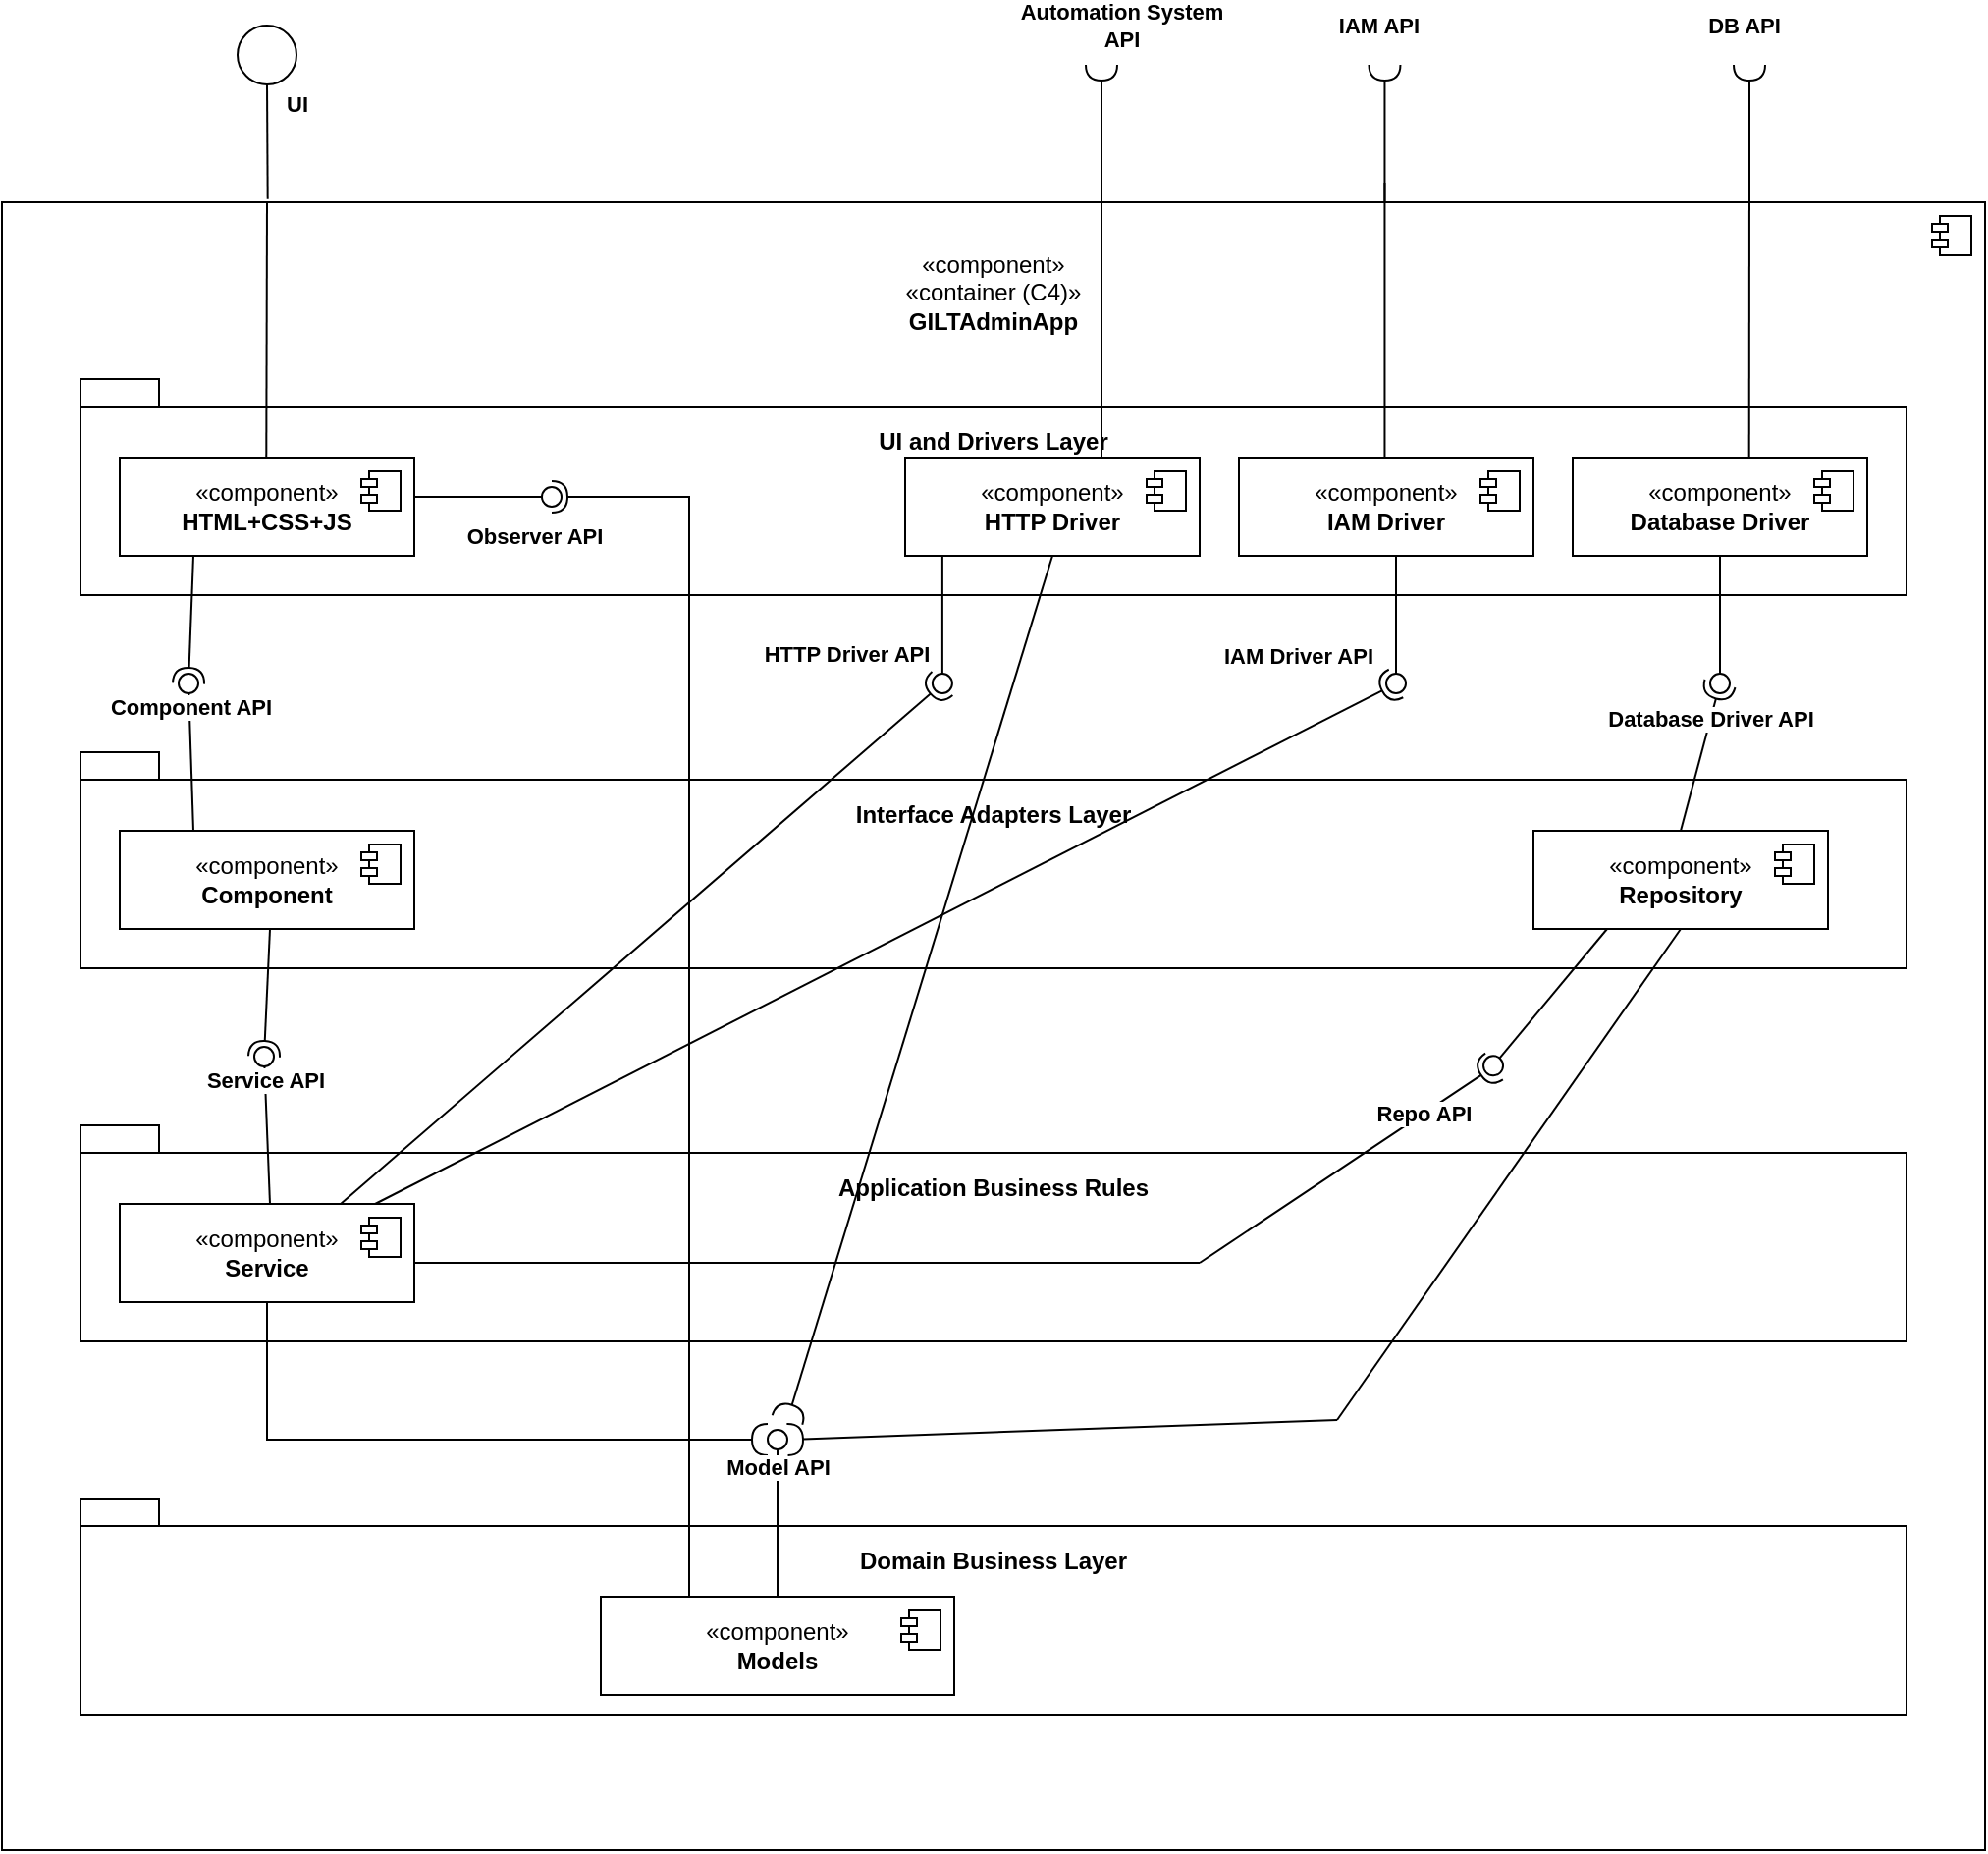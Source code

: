 <mxfile version="24.1.0" type="device">
  <diagram name="Página-1" id="HnM5bIwWVijFqjH4xQIT">
    <mxGraphModel dx="526" dy="614" grid="1" gridSize="10" guides="1" tooltips="1" connect="1" arrows="1" fold="1" page="1" pageScale="1" pageWidth="827" pageHeight="1169" math="0" shadow="0">
      <root>
        <mxCell id="0" />
        <mxCell id="1" parent="0" />
        <mxCell id="9hvnd5XY3FECfgj-unJh-1" value="«component»&lt;div&gt;&lt;div&gt;«container (C4)»&lt;/div&gt;&lt;div&gt;&lt;b&gt;GILTAdminApp&lt;/b&gt;&lt;/div&gt;&lt;/div&gt;&lt;div&gt;&lt;b&gt;&lt;br&gt;&lt;/b&gt;&lt;/div&gt;&lt;div&gt;&lt;b&gt;&lt;br&gt;&lt;/b&gt;&lt;/div&gt;&lt;div&gt;&lt;b&gt;&lt;br&gt;&lt;/b&gt;&lt;/div&gt;&lt;div&gt;&lt;b&gt;&lt;br&gt;&lt;/b&gt;&lt;/div&gt;&lt;div&gt;&lt;b&gt;&lt;br&gt;&lt;/b&gt;&lt;/div&gt;&lt;div&gt;&lt;b&gt;&lt;br&gt;&lt;/b&gt;&lt;/div&gt;&lt;div&gt;&lt;b&gt;&lt;br&gt;&lt;/b&gt;&lt;/div&gt;&lt;div&gt;&lt;b&gt;&lt;br&gt;&lt;/b&gt;&lt;/div&gt;&lt;div&gt;&lt;b&gt;&lt;br&gt;&lt;/b&gt;&lt;/div&gt;&lt;div&gt;&lt;b&gt;&lt;br&gt;&lt;/b&gt;&lt;/div&gt;&lt;div&gt;&lt;b&gt;&lt;br&gt;&lt;/b&gt;&lt;/div&gt;&lt;div&gt;&lt;b&gt;&lt;br&gt;&lt;/b&gt;&lt;/div&gt;&lt;div&gt;&lt;b&gt;&lt;br&gt;&lt;/b&gt;&lt;/div&gt;&lt;div&gt;&lt;b&gt;&lt;br&gt;&lt;/b&gt;&lt;/div&gt;&lt;div&gt;&lt;b&gt;&lt;br&gt;&lt;/b&gt;&lt;/div&gt;&lt;div&gt;&lt;b&gt;&lt;br&gt;&lt;/b&gt;&lt;/div&gt;&lt;div&gt;&lt;b&gt;&lt;br&gt;&lt;/b&gt;&lt;/div&gt;&lt;div&gt;&lt;b&gt;&lt;br&gt;&lt;/b&gt;&lt;/div&gt;&lt;div&gt;&lt;b&gt;&lt;br&gt;&lt;/b&gt;&lt;/div&gt;&lt;div&gt;&lt;b&gt;&lt;br&gt;&lt;/b&gt;&lt;/div&gt;&lt;div&gt;&lt;b&gt;&lt;br&gt;&lt;/b&gt;&lt;/div&gt;&lt;div&gt;&lt;b&gt;&lt;br&gt;&lt;/b&gt;&lt;/div&gt;&lt;div&gt;&lt;b&gt;&lt;br&gt;&lt;/b&gt;&lt;/div&gt;&lt;div&gt;&lt;b&gt;&lt;br&gt;&lt;/b&gt;&lt;/div&gt;&lt;div&gt;&lt;b&gt;&lt;br&gt;&lt;/b&gt;&lt;/div&gt;&lt;div&gt;&lt;b&gt;&lt;br&gt;&lt;/b&gt;&lt;/div&gt;&lt;div&gt;&lt;b&gt;&lt;br&gt;&lt;/b&gt;&lt;/div&gt;&lt;div&gt;&lt;b&gt;&lt;br&gt;&lt;/b&gt;&lt;/div&gt;&lt;div&gt;&lt;b&gt;&lt;br&gt;&lt;/b&gt;&lt;/div&gt;&lt;div&gt;&lt;b&gt;&lt;br&gt;&lt;/b&gt;&lt;/div&gt;&lt;div&gt;&lt;b&gt;&lt;br&gt;&lt;/b&gt;&lt;/div&gt;&lt;div&gt;&lt;b&gt;&lt;br&gt;&lt;/b&gt;&lt;/div&gt;&lt;div&gt;&lt;b&gt;&lt;br&gt;&lt;/b&gt;&lt;/div&gt;&lt;div&gt;&lt;b&gt;&lt;br&gt;&lt;/b&gt;&lt;/div&gt;&lt;div&gt;&lt;b&gt;&lt;br&gt;&lt;/b&gt;&lt;/div&gt;&lt;div&gt;&lt;b&gt;&lt;br&gt;&lt;/b&gt;&lt;/div&gt;&lt;div&gt;&lt;b&gt;&lt;br&gt;&lt;/b&gt;&lt;/div&gt;&lt;div&gt;&lt;b&gt;&lt;br&gt;&lt;/b&gt;&lt;/div&gt;&lt;div&gt;&lt;b&gt;&lt;br&gt;&lt;/b&gt;&lt;/div&gt;&lt;div&gt;&lt;b&gt;&lt;br&gt;&lt;/b&gt;&lt;/div&gt;&lt;div&gt;&lt;b&gt;&lt;br&gt;&lt;/b&gt;&lt;/div&gt;&lt;div&gt;&lt;b&gt;&lt;br&gt;&lt;/b&gt;&lt;/div&gt;&lt;div&gt;&lt;b&gt;&lt;br&gt;&lt;/b&gt;&lt;/div&gt;&lt;div&gt;&lt;b&gt;&lt;br&gt;&lt;/b&gt;&lt;/div&gt;&lt;div&gt;&lt;b&gt;&lt;br&gt;&lt;/b&gt;&lt;/div&gt;&lt;div&gt;&lt;b&gt;&lt;br&gt;&lt;/b&gt;&lt;/div&gt;&lt;div&gt;&lt;b&gt;&lt;br&gt;&lt;/b&gt;&lt;/div&gt;&lt;div&gt;&lt;b&gt;&lt;br&gt;&lt;/b&gt;&lt;/div&gt;&lt;div&gt;&lt;b&gt;&lt;br&gt;&lt;/b&gt;&lt;/div&gt;&lt;div&gt;&lt;b&gt;&lt;br&gt;&lt;/b&gt;&lt;/div&gt;&lt;div&gt;&lt;b&gt;&lt;br&gt;&lt;/b&gt;&lt;/div&gt;&lt;div&gt;&lt;b&gt;&lt;br&gt;&lt;/b&gt;&lt;/div&gt;" style="html=1;dropTarget=0;whiteSpace=wrap;" parent="1" vertex="1">
          <mxGeometry x="230" y="280" width="1010" height="839" as="geometry" />
        </mxCell>
        <mxCell id="9hvnd5XY3FECfgj-unJh-2" value="" style="shape=module;jettyWidth=8;jettyHeight=4;" parent="9hvnd5XY3FECfgj-unJh-1" vertex="1">
          <mxGeometry x="1" width="20" height="20" relative="1" as="geometry">
            <mxPoint x="-27" y="7" as="offset" />
          </mxGeometry>
        </mxCell>
        <mxCell id="FrU_MKhS-f08o_FxN1Jl-1" value="UI and Drivers Layer&lt;div&gt;&lt;br&gt;&lt;/div&gt;&lt;div&gt;&lt;br&gt;&lt;/div&gt;&lt;div&gt;&lt;br&gt;&lt;/div&gt;&lt;div&gt;&lt;br&gt;&lt;/div&gt;" style="shape=folder;fontStyle=1;spacingTop=10;tabWidth=40;tabHeight=14;tabPosition=left;html=1;whiteSpace=wrap;" parent="1" vertex="1">
          <mxGeometry x="270" y="370" width="930" height="110" as="geometry" />
        </mxCell>
        <mxCell id="FrU_MKhS-f08o_FxN1Jl-2" value="Interface Adapters Layer&lt;div&gt;&lt;br&gt;&lt;/div&gt;&lt;div&gt;&lt;br&gt;&lt;/div&gt;&lt;div&gt;&lt;br&gt;&lt;/div&gt;&lt;div&gt;&lt;br&gt;&lt;/div&gt;" style="shape=folder;fontStyle=1;spacingTop=10;tabWidth=40;tabHeight=14;tabPosition=left;html=1;whiteSpace=wrap;" parent="1" vertex="1">
          <mxGeometry x="270" y="560" width="930" height="110" as="geometry" />
        </mxCell>
        <mxCell id="FrU_MKhS-f08o_FxN1Jl-3" value="Application Business Rules&lt;div&gt;&lt;br&gt;&lt;/div&gt;&lt;div&gt;&lt;br&gt;&lt;/div&gt;&lt;div&gt;&lt;br&gt;&lt;/div&gt;&lt;div&gt;&lt;br&gt;&lt;/div&gt;" style="shape=folder;fontStyle=1;spacingTop=10;tabWidth=40;tabHeight=14;tabPosition=left;html=1;whiteSpace=wrap;" parent="1" vertex="1">
          <mxGeometry x="270" y="750" width="930" height="110" as="geometry" />
        </mxCell>
        <mxCell id="FrU_MKhS-f08o_FxN1Jl-4" value="Domain Business Layer&lt;div&gt;&lt;br&gt;&lt;/div&gt;&lt;div&gt;&lt;br&gt;&lt;/div&gt;&lt;div&gt;&lt;br&gt;&lt;/div&gt;&lt;div&gt;&lt;br&gt;&lt;/div&gt;" style="shape=folder;fontStyle=1;spacingTop=10;tabWidth=40;tabHeight=14;tabPosition=left;html=1;whiteSpace=wrap;" parent="1" vertex="1">
          <mxGeometry x="270" y="940" width="930" height="110" as="geometry" />
        </mxCell>
        <mxCell id="FrU_MKhS-f08o_FxN1Jl-9" value="«component»&lt;br&gt;&lt;b&gt;Database Driver&lt;/b&gt;" style="html=1;dropTarget=0;whiteSpace=wrap;" parent="1" vertex="1">
          <mxGeometry x="1030" y="410" width="150" height="50" as="geometry" />
        </mxCell>
        <mxCell id="FrU_MKhS-f08o_FxN1Jl-10" value="" style="shape=module;jettyWidth=8;jettyHeight=4;" parent="FrU_MKhS-f08o_FxN1Jl-9" vertex="1">
          <mxGeometry x="1" width="20" height="20" relative="1" as="geometry">
            <mxPoint x="-27" y="7" as="offset" />
          </mxGeometry>
        </mxCell>
        <mxCell id="FrU_MKhS-f08o_FxN1Jl-15" value="«component»&lt;br&gt;&lt;div style=&quot;text-align: center;&quot;&gt;&lt;span style=&quot;background-color: initial; text-align: start;&quot;&gt;&lt;b&gt;Repository&lt;/b&gt;&lt;/span&gt;&lt;span style=&quot;background-color: initial; text-wrap: nowrap; color: rgba(0, 0, 0, 0); font-family: monospace; font-size: 0px; text-align: start;&quot;&gt;%3CmxGraphModel%3E%3Croot%3E%3CmxCell%20id%3D%220%22%2F%3E%3CmxCell%20id%3D%221%22%20parent%3D%220%22%2F%3E%3CmxCell%20id%3D%222%22%20value%3D%22%C2%ABcomponent%C2%BB%26lt%3Bbr%26gt%3B%26lt%3Bb%26gt%3BRouting%26lt%3B%2Fb%26gt%3B%22%20style%3D%22html%3D1%3BdropTarget%3D0%3BwhiteSpace%3Dwrap%3B%22%20vertex%3D%221%22%20parent%3D%221%22%3E%3CmxGeometry%20x%3D%22290%22%20y%3D%22410%22%20width%3D%22150%22%20height%3D%2250%22%20as%3D%22geometry%22%2F%3E%3C%2FmxCell%3E%3CmxCell%20id%3D%223%22%20value%3D%22%22%20style%3D%22shape%3Dmodule%3BjettyWidth%3D8%3BjettyHeight%3D4%3B%22%20vertex%3D%221%22%20parent%3D%222%22%3E%3CmxGeometry%20x%3D%221%22%20width%3D%2220%22%20height%3D%2220%22%20relative%3D%221%22%20as%3D%22geometry%22%3E%3CmxPoint%20x%3D%22-27%22%20y%3D%227%22%20as%3D%22offset%22%2F%3E%3C%2FmxGeometry%3E%3C%2FmxCell%3E%3C%2Froot%3E%3C%2FmxGraphModel%3E&lt;/span&gt;&lt;span style=&quot;background-color: initial; text-wrap: nowrap; color: rgba(0, 0, 0, 0); font-family: monospace; font-size: 0px; text-align: start;&quot;&gt;%3CmxGraphModel%3E%3Croot%3E%3CmxCell%20id%3D%220%22%2F%3E%3CmxCell%20id%3D%221%22%20parent%3D%220%22%2F%3E%3CmxCell%20id%3D%222%22%20value%3D%22%C2%ABcomponent%C2%BB%26lt%3Bbr%26gt%3B%26lt%3Bb%26gt%3BRouting%26lt%3B%2Fb%26gt%3B%22%20style%3D%22html%3D1%3BdropTarget%3D0%3BwhiteSpace%3Dwrap%3B%22%20vertex%3D%221%22%20parent%3D%221%22%3E%3CmxGeometry%20x%3D%22290%22%20y%3D%22410%22%20width%3D%22150%22%20height%3D%2250%22%20as%3D%22geometry%22%2F%3E%3C%2FmxCell%3E%3CmxCell%20id%3D%223%22%20value%3D%22%22%20style%3D%22shape%3Dmodule%3BjettyWidth%3D8%3BjettyHeight%3D4%3B%22%20vertex%3D%221%22%20parent%3D%222%22%3E%3CmxGeometry%20x%3D%221%22%20width%3D%2220%22%20height%3D%2220%22%20relative%3D%221%22%20as%3D%22geometry%22%3E%3CmxPoint%20x%3D%22-27%22%20y%3D%227%22%20as%3D%22offset%22%2F%3E%3C%2FmxGeometry%3E%3C%2FmxCell%3E%3C%2Froot%3E%3C%2FmxGraphModel%&lt;/span&gt;&lt;/div&gt;" style="html=1;dropTarget=0;whiteSpace=wrap;" parent="1" vertex="1">
          <mxGeometry x="1010" y="600" width="150" height="50" as="geometry" />
        </mxCell>
        <mxCell id="FrU_MKhS-f08o_FxN1Jl-16" value="" style="shape=module;jettyWidth=8;jettyHeight=4;" parent="FrU_MKhS-f08o_FxN1Jl-15" vertex="1">
          <mxGeometry x="1" width="20" height="20" relative="1" as="geometry">
            <mxPoint x="-27" y="7" as="offset" />
          </mxGeometry>
        </mxCell>
        <mxCell id="FrU_MKhS-f08o_FxN1Jl-19" value="" style="endArrow=none;html=1;rounded=0;exitX=0.599;exitY=-0.007;exitDx=0;exitDy=0;exitPerimeter=0;" parent="1" source="FrU_MKhS-f08o_FxN1Jl-9" edge="1">
          <mxGeometry width="50" height="50" relative="1" as="geometry">
            <mxPoint x="890" y="430" as="sourcePoint" />
            <mxPoint x="1120" y="270" as="targetPoint" />
          </mxGeometry>
        </mxCell>
        <mxCell id="FrU_MKhS-f08o_FxN1Jl-20" value="" style="endArrow=none;html=1;rounded=0;exitX=0.5;exitY=0;exitDx=0;exitDy=0;" parent="1" edge="1">
          <mxGeometry width="50" height="50" relative="1" as="geometry">
            <mxPoint x="364.64" y="410" as="sourcePoint" />
            <mxPoint x="365" y="280" as="targetPoint" />
          </mxGeometry>
        </mxCell>
        <mxCell id="FrU_MKhS-f08o_FxN1Jl-21" value="" style="ellipse;whiteSpace=wrap;html=1;aspect=fixed;" parent="1" vertex="1">
          <mxGeometry x="350" y="190" width="30" height="30" as="geometry" />
        </mxCell>
        <mxCell id="FrU_MKhS-f08o_FxN1Jl-23" value="" style="endArrow=none;html=1;rounded=0;entryX=0.5;entryY=1;entryDx=0;entryDy=0;exitX=0.134;exitY=-0.002;exitDx=0;exitDy=0;exitPerimeter=0;" parent="1" source="9hvnd5XY3FECfgj-unJh-1" target="FrU_MKhS-f08o_FxN1Jl-21" edge="1">
          <mxGeometry width="50" height="50" relative="1" as="geometry">
            <mxPoint x="365" y="270" as="sourcePoint" />
            <mxPoint x="380" y="270" as="targetPoint" />
          </mxGeometry>
        </mxCell>
        <mxCell id="FrU_MKhS-f08o_FxN1Jl-24" value="&lt;b&gt;UI&lt;/b&gt;" style="edgeLabel;html=1;align=center;verticalAlign=middle;resizable=0;points=[];" parent="FrU_MKhS-f08o_FxN1Jl-23" vertex="1" connectable="0">
          <mxGeometry x="0.655" y="1" relative="1" as="geometry">
            <mxPoint x="16" as="offset" />
          </mxGeometry>
        </mxCell>
        <mxCell id="FrU_MKhS-f08o_FxN1Jl-25" value="" style="rounded=0;orthogonalLoop=1;jettySize=auto;html=1;endArrow=halfCircle;endFill=0;endSize=6;strokeWidth=1;sketch=0;fontSize=12;curved=1;exitX=0.5;exitY=0;exitDx=0;exitDy=0;" parent="1" edge="1">
          <mxGeometry relative="1" as="geometry">
            <mxPoint x="1120.0" y="280" as="sourcePoint" />
            <mxPoint x="1120" y="210" as="targetPoint" />
          </mxGeometry>
        </mxCell>
        <mxCell id="FrU_MKhS-f08o_FxN1Jl-27" value="&lt;b&gt;DB API&lt;/b&gt;" style="edgeLabel;html=1;align=center;verticalAlign=middle;resizable=0;points=[];" parent="FrU_MKhS-f08o_FxN1Jl-25" vertex="1" connectable="0">
          <mxGeometry x="0.379" y="3" relative="1" as="geometry">
            <mxPoint y="-42" as="offset" />
          </mxGeometry>
        </mxCell>
        <mxCell id="FrU_MKhS-f08o_FxN1Jl-26" value="" style="ellipse;whiteSpace=wrap;html=1;align=center;aspect=fixed;fillColor=none;strokeColor=none;resizable=0;perimeter=centerPerimeter;rotatable=0;allowArrows=0;points=[];outlineConnect=1;" parent="1" vertex="1">
          <mxGeometry x="860" y="350" width="10" height="10" as="geometry" />
        </mxCell>
        <mxCell id="FrU_MKhS-f08o_FxN1Jl-28" value="«component»&lt;br&gt;&lt;div style=&quot;text-align: center;&quot;&gt;&lt;span style=&quot;background-color: initial; text-align: start;&quot;&gt;&lt;b&gt;Component&lt;/b&gt;&lt;/span&gt;&lt;span style=&quot;background-color: initial; text-wrap: nowrap; color: rgba(0, 0, 0, 0); font-family: monospace; font-size: 0px; text-align: start;&quot;&gt;%3CmxGraphModel%3E%3Croot%3E%3CmxCell%20id%3D%220%22%2F%3E%3CmxCell%20id%3D%221%22%20parent%3D%220%22%2F%3E%3CmxCell%20id%3D%222%22%20value%3D%22%C2%ABcomponent%C2%BB%26lt%3Bbr%26gt%3B%26lt%3Bb%26gt%3BRouting%26lt%3B%2Fb%26gt%3B%22%20style%3D%22html%3D1%3BdropTarget%3D0%3BwhiteSpace%3Dwrap%3B%22%20vertex%3D%221%22%20parent%3D%221%22%3E%3CmxGeometry%20x%3D%22290%22%20y%3D%22410%22%20width%3D%22150%22%20height%3D%2250%22%20as%3D%22geometry%22%2F%3E%3C%2FmxCell%3E%3CmxCell%20id%3D%223%22%20value%3D%22%22%20style%3D%22shape%3Dmodule%3BjettyWidth%3D8%3BjettyHeight%3D4%3B%22%20vertex%3D%221%22%20parent%3D%222%22%3E%3CmxGeometry%20x%3D%221%22%20width%3D%2220%22%20height%3D%2220%22%20relative%3D%221%22%20as%3D%22geometry%22%3E%3CmxPoint%20x%3D%22-27%22%20y%3D%227%22%20as%3D%22offset%22%2F%3E%3C%2FmxGeometry%3E%3C%2FmxCell%3E%3C%2Froot%3E%3C%2FmxGraphModel%3E&lt;/span&gt;&lt;span style=&quot;background-color: initial; text-wrap: nowrap; color: rgba(0, 0, 0, 0); font-family: monospace; font-size: 0px; text-align: start;&quot;&gt;%3CmxGraphModel%3E%3Croot%3E%3CmxCell%20id%3D%220%22%2F%3E%3CmxCell%20id%3D%221%22%20parent%3D%220%22%2F%3E%3CmxCell%20id%3D%222%22%20value%3D%22%C2%ABcomponent%C2%BB%26lt%3Bbr%26gt%3B%26lt%3Bb%26gt%3BRouting%26lt%3B%2Fb%26gt%3B%22%20style%3D%22html%3D1%3BdropTarget%3D0%3BwhiteSpace%3Dwrap%3B%22%20vertex%3D%221%22%20parent%3D%221%22%3E%3CmxGeometry%20x%3D%22290%22%20y%3D%22410%22%20width%3D%22150%22%20height%3D%2250%22%20as%3D%22geometry%22%2F%3E%3C%2FmxCell%3E%3CmxCell%20id%3D%223%22%20value%3D%22%22%20style%3D%22shape%3Dmodule%3BjettyWidth%3D8%3BjettyHeight%3D4%3B%22%20vertex%3D%221%22%20parent%3D%222%22%3E%3CmxGeometry%20x%3D%221%22%20width%3D%2220%22%20height%3D%2220%22%20relative%3D%221%22%20as%3D%22geometry%22%3E%3CmxPoint%20x%3D%22-27%22%20y%3D%227%22%20as%3D%22offset%22%2F%3E%3C%2FmxGeometry%3E%3C%2FmxCell%3E%3C%2Froot%3E%3C%2FmxGraphModel&lt;/span&gt;&lt;/div&gt;" style="html=1;dropTarget=0;whiteSpace=wrap;" parent="1" vertex="1">
          <mxGeometry x="290" y="600" width="150" height="50" as="geometry" />
        </mxCell>
        <mxCell id="FrU_MKhS-f08o_FxN1Jl-29" value="" style="shape=module;jettyWidth=8;jettyHeight=4;" parent="FrU_MKhS-f08o_FxN1Jl-28" vertex="1">
          <mxGeometry x="1" width="20" height="20" relative="1" as="geometry">
            <mxPoint x="-27" y="7" as="offset" />
          </mxGeometry>
        </mxCell>
        <mxCell id="FrU_MKhS-f08o_FxN1Jl-30" value="«component»&lt;br&gt;&lt;div style=&quot;text-align: center;&quot;&gt;&lt;span style=&quot;background-color: initial; text-align: start;&quot;&gt;&lt;b&gt;Service&lt;/b&gt;&lt;/span&gt;&lt;span style=&quot;background-color: initial; text-wrap: nowrap; color: rgba(0, 0, 0, 0); font-family: monospace; font-size: 0px; text-align: start;&quot;&gt;%3CmxGraphModel%3E%3Croot%3E%3CmxCell%20id%3D%220%22%2F%3E%3CmxCell%20id%3D%221%22%20parent%3D%220%22%2F%3E%3CmxCell%20id%3D%222%22%20value%3D%22%C2%ABcomponent%C2%BB%26lt%3Bbr%26gt%3B%26lt%3Bb%26gt%3BRouting%26lt%3B%2Fb%26gt%3B%22%20style%3D%22html%3D1%3BdropTarget%3D0%3BwhiteSpace%3Dwrap%3B%22%20vertex%3D%221%22%20parent%3D%221%22%3E%3CmxGeometry%20x%3D%22290%22%20y%3D%22410%22%20width%3D%22150%22%20height%3D%2250%22%20as%3D%22geometry%22%2F%3E%3C%2FmxCell%3E%3CmxCell%20id%3D%223%22%20value%3D%22%22%20style%3D%22shape%3Dmodule%3BjettyWidth%3D8%3BjettyHeight%3D4%3B%22%20vertex%3D%221%22%20parent%3D%222%22%3E%3CmxGeometry%20x%3D%221%22%20width%3D%2220%22%20height%3D%2220%22%20relative%3D%221%22%20as%3D%22geometry%22%3E%3CmxPoint%20x%3D%22-27%22%20y%3D%227%22%20as%3D%22offset%22%2F%3E%3C%2FmxGeometry%3E%3C%2FmxCell%3E%3C%2Froot%3E%3C%2FmxGraphModel%3E&lt;/span&gt;&lt;span style=&quot;background-color: initial; text-wrap: nowrap; color: rgba(0, 0, 0, 0); font-family: monospace; font-size: 0px; text-align: start;&quot;&gt;%3CmxGraphModel%3E%3Croot%3E%3CmxCell%20id%3D%220%22%2F%3E%3CmxCell%20id%3D%221%22%20parent%3D%220%22%2F%3E%3CmxCell%20id%3D%222%22%20value%3D%22%C2%ABcomponent%C2%BB%26lt%3Bbr%26gt%3B%26lt%3Bb%26gt%3BRouting%26lt%3B%2Fb%26gt%3B%22%20style%3D%22html%3D1%3BdropTarget%3D0%3BwhiteSpace%3Dwrap%3B%22%20vertex%3D%221%22%20parent%3D%221%22%3E%3CmxGeometry%20x%3D%22290%22%20y%3D%22410%22%20width%3D%22150%22%20height%3D%2250%22%20as%3D%22geometry%22%2F%3E%3C%2FmxCell%3E%3CmxCell%20id%3D%223%22%20value%3D%22%22%20style%3D%22shape%3Dmodule%3BjettyWidth%3D8%3BjettyHeight%3D4%3B%22%20vertex%3D%221%22%20parent%3D%222%22%3E%3CmxGeometry%20x%3D%221%22%20width%3D%2220%22%20height%3D%2220%22%20relative%3D%221%22%20as%3D%22geometry%22%3E%3CmxPoint%20x%3D%22-27%22%20y%3D%227%22%20as%3D%22offset%22%2F%3E%3C%2FmxGeometry%3E%3C%2FmxCell%3E%3C%2Froot%3E%3C%2FmxGra&lt;/span&gt;&lt;/div&gt;" style="html=1;dropTarget=0;whiteSpace=wrap;" parent="1" vertex="1">
          <mxGeometry x="290" y="790" width="150" height="50" as="geometry" />
        </mxCell>
        <mxCell id="FrU_MKhS-f08o_FxN1Jl-31" value="" style="shape=module;jettyWidth=8;jettyHeight=4;" parent="FrU_MKhS-f08o_FxN1Jl-30" vertex="1">
          <mxGeometry x="1" width="20" height="20" relative="1" as="geometry">
            <mxPoint x="-27" y="7" as="offset" />
          </mxGeometry>
        </mxCell>
        <mxCell id="FrU_MKhS-f08o_FxN1Jl-32" value="«component»&lt;br&gt;&lt;div style=&quot;text-align: center;&quot;&gt;&lt;span style=&quot;background-color: initial; text-align: start;&quot;&gt;&lt;b&gt;Models&lt;/b&gt;&lt;/span&gt;&lt;span style=&quot;background-color: initial; text-wrap: nowrap; color: rgba(0, 0, 0, 0); font-family: monospace; font-size: 0px; text-align: start;&quot;&gt;%3CmxGraphModel%3E%3Croot%3E%3CmxCell%20id%3D%220%22%2F%3E%3CmxCell%20id%3D%221%22%20parent%3D%220%22%2F%3E%3CmxCell%20id%3D%222%22%20value%3D%22%C2%ABcomponent%C2%BB%26lt%3Bbr%26gt%3B%26lt%3Bb%26gt%3BRouting%26lt%3B%2Fb%26gt%3B%22%20style%3D%22html%3D1%3BdropTarget%3D0%3BwhiteSpace%3Dwrap%3B%22%20vertex%3D%221%22%20parent%3D%221%22%3E%3CmxGeometry%20x%3D%22290%22%20y%3D%22410%22%20width%3D%22150%22%20height%3D%2250%22%20as%3D%22geometry%22%2F%3E%3C%2FmxCell%3E%3CmxCell%20id%3D%223%22%20value%3D%22%22%20style%3D%22shape%3Dmodule%3BjettyWidth%3D8%3BjettyHeight%3D4%3B%22%20vertex%3D%221%22%20parent%3D%222%22%3E%3CmxGeometry%20x%3D%221%22%20width%3D%2220%22%20height%3D%2220%22%20relative%3D%221%22%20as%3D%22geometry%22%3E%3CmxPoint%20x%3D%22-27%22%20y%3D%227%22%20as%3D%22offset%22%2F%3E%3C%2FmxGeometry%3E%3C%2FmxCell%3E%3C%2Froot%3E%3C%2FmxGraphModel%3E&lt;/span&gt;&lt;span style=&quot;background-color: initial; text-wrap: nowrap; color: rgba(0, 0, 0, 0); font-family: monospace; font-size: 0px; text-align: start;&quot;&gt;%3CmxGraphModel%3E%3Croot%3E%3CmxCell%20id%3D%220%22%2F%3E%3CmxCell%20id%3D%221%22%20parent%3D%220%22%2F%3E%3CmxCell%20id%3D%222%22%20value%3D%22%C2%ABcomponent%C2%BB%26lt%3Bbr%26gt%3B%26lt%3Bb%26gt%3BRouting%26lt%3B%2Fb%26gt%3B%22%20style%3D%22html%3D1%3BdropTarget%3D0%3BwhiteSpace%3Dwrap%3B%22%20vertex%3D%221%22%20parent%3D%221%22%3E%3CmxGeometry%20x%3D%22290%22%20y%3D%22410%22%20width%3D%22150%22%20height%3D%2250%22%20as%3D%22geometry%22%2F%3E%3C%2FmxCell%3E%3CmxCell%20id%3D%223%22%20value%3D%22%22%20style%3D%22shape%3Dmodule%3BjettyWidth%3D8%3BjettyHeight%3D4%3B%22%20vertex%3D%221%22%20parent%3D%222%22%3E%3CmxGeometry%20x%3D%221%22%20width%3D%2220%22%20height%3D%2220%22%20relative%3D%221%22%20as%3D%22geometry%22%3E%3CmxPoint%20x%3D%22-27%22%20y%3D%227%22%20as%3D%22offset%22%2F%3E%3C%2FmxGeometry%3E%3C%2FmxCell%3E%3C%2Froot%3E%3C%2FmxGraphMode&lt;/span&gt;&lt;/div&gt;" style="html=1;dropTarget=0;whiteSpace=wrap;" parent="1" vertex="1">
          <mxGeometry x="535" y="990" width="180" height="50" as="geometry" />
        </mxCell>
        <mxCell id="FrU_MKhS-f08o_FxN1Jl-33" value="" style="shape=module;jettyWidth=8;jettyHeight=4;" parent="FrU_MKhS-f08o_FxN1Jl-32" vertex="1">
          <mxGeometry x="1" width="20" height="20" relative="1" as="geometry">
            <mxPoint x="-27" y="7" as="offset" />
          </mxGeometry>
        </mxCell>
        <mxCell id="FrU_MKhS-f08o_FxN1Jl-39" value="" style="rounded=0;orthogonalLoop=1;jettySize=auto;html=1;endArrow=halfCircle;endFill=0;endSize=6;strokeWidth=1;sketch=0;exitX=0.25;exitY=1;exitDx=0;exitDy=0;" parent="1" target="FrU_MKhS-f08o_FxN1Jl-41" edge="1">
          <mxGeometry relative="1" as="geometry">
            <mxPoint x="327.5" y="460" as="sourcePoint" />
          </mxGeometry>
        </mxCell>
        <mxCell id="FrU_MKhS-f08o_FxN1Jl-40" value="" style="rounded=0;orthogonalLoop=1;jettySize=auto;html=1;endArrow=oval;endFill=0;sketch=0;sourcePerimeterSpacing=0;targetPerimeterSpacing=0;endSize=10;exitX=0.25;exitY=0;exitDx=0;exitDy=0;" parent="1" source="FrU_MKhS-f08o_FxN1Jl-28" target="FrU_MKhS-f08o_FxN1Jl-41" edge="1">
          <mxGeometry relative="1" as="geometry">
            <mxPoint x="290" y="525" as="sourcePoint" />
          </mxGeometry>
        </mxCell>
        <mxCell id="FrU_MKhS-f08o_FxN1Jl-42" value="&lt;b&gt;Component API&lt;/b&gt;" style="edgeLabel;html=1;align=center;verticalAlign=middle;resizable=0;points=[];" parent="FrU_MKhS-f08o_FxN1Jl-40" vertex="1" connectable="0">
          <mxGeometry x="0.682" relative="1" as="geometry">
            <mxPoint as="offset" />
          </mxGeometry>
        </mxCell>
        <mxCell id="FrU_MKhS-f08o_FxN1Jl-41" value="" style="ellipse;whiteSpace=wrap;html=1;align=center;aspect=fixed;fillColor=none;strokeColor=none;resizable=0;perimeter=centerPerimeter;rotatable=0;allowArrows=0;points=[];outlineConnect=1;" parent="1" vertex="1">
          <mxGeometry x="320" y="520" width="10" height="10" as="geometry" />
        </mxCell>
        <mxCell id="FrU_MKhS-f08o_FxN1Jl-45" value="" style="ellipse;whiteSpace=wrap;html=1;align=center;aspect=fixed;fillColor=none;strokeColor=none;resizable=0;perimeter=centerPerimeter;rotatable=0;allowArrows=0;points=[];outlineConnect=1;" parent="1" vertex="1">
          <mxGeometry x="395" y="550" width="10" height="10" as="geometry" />
        </mxCell>
        <mxCell id="FrU_MKhS-f08o_FxN1Jl-48" value="" style="rounded=0;orthogonalLoop=1;jettySize=auto;html=1;endArrow=halfCircle;endFill=0;endSize=6;strokeWidth=1;sketch=0;exitX=0.5;exitY=0;exitDx=0;exitDy=0;" parent="1" source="FrU_MKhS-f08o_FxN1Jl-15" target="FrU_MKhS-f08o_FxN1Jl-50" edge="1">
          <mxGeometry relative="1" as="geometry">
            <mxPoint x="940" y="665" as="sourcePoint" />
          </mxGeometry>
        </mxCell>
        <mxCell id="FrU_MKhS-f08o_FxN1Jl-51" value="&lt;b&gt;Database Driver API&lt;/b&gt;" style="edgeLabel;html=1;align=center;verticalAlign=middle;resizable=0;points=[];" parent="FrU_MKhS-f08o_FxN1Jl-48" vertex="1" connectable="0">
          <mxGeometry x="0.522" relative="1" as="geometry">
            <mxPoint as="offset" />
          </mxGeometry>
        </mxCell>
        <mxCell id="FrU_MKhS-f08o_FxN1Jl-49" value="" style="rounded=0;orthogonalLoop=1;jettySize=auto;html=1;endArrow=oval;endFill=0;sketch=0;sourcePerimeterSpacing=0;targetPerimeterSpacing=0;endSize=10;exitX=0.5;exitY=1;exitDx=0;exitDy=0;" parent="1" source="FrU_MKhS-f08o_FxN1Jl-9" target="FrU_MKhS-f08o_FxN1Jl-50" edge="1">
          <mxGeometry relative="1" as="geometry">
            <mxPoint x="900" y="665" as="sourcePoint" />
          </mxGeometry>
        </mxCell>
        <mxCell id="FrU_MKhS-f08o_FxN1Jl-50" value="" style="ellipse;whiteSpace=wrap;html=1;align=center;aspect=fixed;fillColor=none;strokeColor=none;resizable=0;perimeter=centerPerimeter;rotatable=0;allowArrows=0;points=[];outlineConnect=1;" parent="1" vertex="1">
          <mxGeometry x="1100" y="520" width="10" height="10" as="geometry" />
        </mxCell>
        <mxCell id="FrU_MKhS-f08o_FxN1Jl-52" value="" style="rounded=0;orthogonalLoop=1;jettySize=auto;html=1;endArrow=halfCircle;endFill=0;endSize=6;strokeWidth=1;sketch=0;exitX=0.5;exitY=1;exitDx=0;exitDy=0;" parent="1" source="FrU_MKhS-f08o_FxN1Jl-30" edge="1">
          <mxGeometry relative="1" as="geometry">
            <mxPoint x="630" y="825" as="sourcePoint" />
            <mxPoint x="620" y="910" as="targetPoint" />
            <Array as="points">
              <mxPoint x="365" y="910" />
            </Array>
          </mxGeometry>
        </mxCell>
        <mxCell id="FrU_MKhS-f08o_FxN1Jl-53" value="" style="rounded=0;orthogonalLoop=1;jettySize=auto;html=1;endArrow=oval;endFill=0;sketch=0;sourcePerimeterSpacing=0;targetPerimeterSpacing=0;endSize=10;exitX=0.5;exitY=0;exitDx=0;exitDy=0;" parent="1" source="FrU_MKhS-f08o_FxN1Jl-32" edge="1">
          <mxGeometry relative="1" as="geometry">
            <mxPoint x="590" y="825" as="sourcePoint" />
            <mxPoint x="625" y="910" as="targetPoint" />
          </mxGeometry>
        </mxCell>
        <mxCell id="FrU_MKhS-f08o_FxN1Jl-55" value="&lt;b&gt;Model API&lt;/b&gt;" style="edgeLabel;html=1;align=center;verticalAlign=middle;resizable=0;points=[];" parent="FrU_MKhS-f08o_FxN1Jl-53" vertex="1" connectable="0">
          <mxGeometry x="0.648" relative="1" as="geometry">
            <mxPoint as="offset" />
          </mxGeometry>
        </mxCell>
        <mxCell id="FrU_MKhS-f08o_FxN1Jl-54" value="" style="ellipse;whiteSpace=wrap;html=1;align=center;aspect=fixed;fillColor=none;strokeColor=none;resizable=0;perimeter=centerPerimeter;rotatable=0;allowArrows=0;points=[];outlineConnect=1;" parent="1" vertex="1">
          <mxGeometry x="605" y="820" width="10" height="10" as="geometry" />
        </mxCell>
        <mxCell id="FrU_MKhS-f08o_FxN1Jl-57" value="" style="ellipse;whiteSpace=wrap;html=1;align=center;aspect=fixed;fillColor=none;strokeColor=none;resizable=0;perimeter=centerPerimeter;rotatable=0;allowArrows=0;points=[];outlineConnect=1;" parent="1" vertex="1">
          <mxGeometry x="660" y="780" width="10" height="10" as="geometry" />
        </mxCell>
        <mxCell id="FrU_MKhS-f08o_FxN1Jl-59" value="" style="ellipse;whiteSpace=wrap;html=1;align=center;aspect=fixed;fillColor=none;strokeColor=none;resizable=0;perimeter=centerPerimeter;rotatable=0;allowArrows=0;points=[];outlineConnect=1;" parent="1" vertex="1">
          <mxGeometry x="710" y="810" width="10" height="10" as="geometry" />
        </mxCell>
        <mxCell id="FrU_MKhS-f08o_FxN1Jl-60" value="" style="endArrow=none;html=1;rounded=0;entryX=0.5;entryY=1;entryDx=0;entryDy=0;" parent="1" target="FrU_MKhS-f08o_FxN1Jl-15" edge="1">
          <mxGeometry width="50" height="50" relative="1" as="geometry">
            <mxPoint x="910" y="900" as="sourcePoint" />
            <mxPoint x="660" y="740" as="targetPoint" />
            <Array as="points">
              <mxPoint x="910" y="900" />
            </Array>
          </mxGeometry>
        </mxCell>
        <mxCell id="FrU_MKhS-f08o_FxN1Jl-61" value="" style="rounded=0;orthogonalLoop=1;jettySize=auto;html=1;endArrow=halfCircle;endFill=0;endSize=6;strokeWidth=1;sketch=0;fontSize=12;curved=1;" parent="1" edge="1">
          <mxGeometry relative="1" as="geometry">
            <mxPoint x="910" y="900" as="sourcePoint" />
            <mxPoint x="630" y="910" as="targetPoint" />
          </mxGeometry>
        </mxCell>
        <mxCell id="FrU_MKhS-f08o_FxN1Jl-62" value="" style="ellipse;whiteSpace=wrap;html=1;align=center;aspect=fixed;fillColor=none;strokeColor=none;resizable=0;perimeter=centerPerimeter;rotatable=0;allowArrows=0;points=[];outlineConnect=1;" parent="1" vertex="1">
          <mxGeometry x="740" y="910" width="10" height="10" as="geometry" />
        </mxCell>
        <mxCell id="FrU_MKhS-f08o_FxN1Jl-65" value="" style="ellipse;whiteSpace=wrap;html=1;align=center;aspect=fixed;fillColor=none;strokeColor=none;resizable=0;perimeter=centerPerimeter;rotatable=0;allowArrows=0;points=[];outlineConnect=1;" parent="1" vertex="1">
          <mxGeometry x="605" y="800" width="10" height="10" as="geometry" />
        </mxCell>
        <mxCell id="FrU_MKhS-f08o_FxN1Jl-67" value="" style="rounded=0;orthogonalLoop=1;jettySize=auto;html=1;endArrow=halfCircle;endFill=0;endSize=6;strokeWidth=1;sketch=0;" parent="1" edge="1">
          <mxGeometry relative="1" as="geometry">
            <mxPoint x="840" y="820" as="sourcePoint" />
            <mxPoint x="990" y="720" as="targetPoint" />
          </mxGeometry>
        </mxCell>
        <mxCell id="FrU_MKhS-f08o_FxN1Jl-68" value="&lt;b&gt;Repo API&lt;/b&gt;" style="edgeLabel;html=1;align=center;verticalAlign=middle;resizable=0;points=[];" parent="FrU_MKhS-f08o_FxN1Jl-67" vertex="1" connectable="0">
          <mxGeometry x="0.522" relative="1" as="geometry">
            <mxPoint as="offset" />
          </mxGeometry>
        </mxCell>
        <mxCell id="FrU_MKhS-f08o_FxN1Jl-69" value="" style="rounded=0;orthogonalLoop=1;jettySize=auto;html=1;endArrow=oval;endFill=0;sketch=0;sourcePerimeterSpacing=0;targetPerimeterSpacing=0;endSize=10;exitX=0.25;exitY=1;exitDx=0;exitDy=0;entryX=0.752;entryY=0.524;entryDx=0;entryDy=0;entryPerimeter=0;" parent="1" source="FrU_MKhS-f08o_FxN1Jl-15" target="9hvnd5XY3FECfgj-unJh-1" edge="1">
          <mxGeometry relative="1" as="geometry">
            <mxPoint x="840" y="650" as="sourcePoint" />
            <mxPoint x="840" y="715" as="targetPoint" />
          </mxGeometry>
        </mxCell>
        <mxCell id="FrU_MKhS-f08o_FxN1Jl-70" value="" style="endArrow=none;html=1;rounded=0;" parent="1" edge="1">
          <mxGeometry width="50" height="50" relative="1" as="geometry">
            <mxPoint x="440" y="820" as="sourcePoint" />
            <mxPoint x="840" y="820" as="targetPoint" />
          </mxGeometry>
        </mxCell>
        <mxCell id="FrU_MKhS-f08o_FxN1Jl-77" value="" style="rounded=0;orthogonalLoop=1;jettySize=auto;html=1;endArrow=halfCircle;endFill=0;endSize=6;strokeWidth=1;sketch=0;exitX=0.25;exitY=1;exitDx=0;exitDy=0;" parent="1" edge="1">
          <mxGeometry relative="1" as="geometry">
            <mxPoint x="366.5" y="650" as="sourcePoint" />
            <mxPoint x="363.5" y="715" as="targetPoint" />
          </mxGeometry>
        </mxCell>
        <mxCell id="FrU_MKhS-f08o_FxN1Jl-78" value="" style="rounded=0;orthogonalLoop=1;jettySize=auto;html=1;endArrow=oval;endFill=0;sketch=0;sourcePerimeterSpacing=0;targetPerimeterSpacing=0;endSize=10;exitX=0.25;exitY=0;exitDx=0;exitDy=0;" parent="1" edge="1">
          <mxGeometry relative="1" as="geometry">
            <mxPoint x="366.5" y="790" as="sourcePoint" />
            <mxPoint x="363.5" y="715" as="targetPoint" />
          </mxGeometry>
        </mxCell>
        <mxCell id="FrU_MKhS-f08o_FxN1Jl-79" value="&lt;b&gt;Service API&lt;/b&gt;" style="edgeLabel;html=1;align=center;verticalAlign=middle;resizable=0;points=[];" parent="FrU_MKhS-f08o_FxN1Jl-78" vertex="1" connectable="0">
          <mxGeometry x="0.682" relative="1" as="geometry">
            <mxPoint as="offset" />
          </mxGeometry>
        </mxCell>
        <mxCell id="4Gw2CSmRzURCvohIeqAQ-3" value="«component»&lt;br&gt;&lt;b&gt;IAM Driver&lt;/b&gt;" style="html=1;dropTarget=0;whiteSpace=wrap;" parent="1" vertex="1">
          <mxGeometry x="860" y="410" width="150" height="50" as="geometry" />
        </mxCell>
        <mxCell id="4Gw2CSmRzURCvohIeqAQ-4" value="" style="shape=module;jettyWidth=8;jettyHeight=4;" parent="4Gw2CSmRzURCvohIeqAQ-3" vertex="1">
          <mxGeometry x="1" width="20" height="20" relative="1" as="geometry">
            <mxPoint x="-27" y="7" as="offset" />
          </mxGeometry>
        </mxCell>
        <mxCell id="4Gw2CSmRzURCvohIeqAQ-6" value="" style="endArrow=none;html=1;rounded=0;exitX=0.599;exitY=-0.007;exitDx=0;exitDy=0;exitPerimeter=0;" parent="1" edge="1">
          <mxGeometry width="50" height="50" relative="1" as="geometry">
            <mxPoint x="934.23" y="410" as="sourcePoint" />
            <mxPoint x="934.23" y="270" as="targetPoint" />
          </mxGeometry>
        </mxCell>
        <mxCell id="4Gw2CSmRzURCvohIeqAQ-7" value="" style="rounded=0;orthogonalLoop=1;jettySize=auto;html=1;endArrow=halfCircle;endFill=0;endSize=6;strokeWidth=1;sketch=0;fontSize=12;curved=1;exitX=0.5;exitY=0;exitDx=0;exitDy=0;" parent="1" edge="1">
          <mxGeometry relative="1" as="geometry">
            <mxPoint x="934.23" y="280" as="sourcePoint" />
            <mxPoint x="934.23" y="210" as="targetPoint" />
          </mxGeometry>
        </mxCell>
        <mxCell id="4Gw2CSmRzURCvohIeqAQ-8" value="&lt;b&gt;IAM API&lt;/b&gt;" style="edgeLabel;html=1;align=center;verticalAlign=middle;resizable=0;points=[];" parent="4Gw2CSmRzURCvohIeqAQ-7" vertex="1" connectable="0">
          <mxGeometry x="0.379" y="3" relative="1" as="geometry">
            <mxPoint y="-42" as="offset" />
          </mxGeometry>
        </mxCell>
        <mxCell id="4Gw2CSmRzURCvohIeqAQ-9" value="«component»&lt;br&gt;&lt;b&gt;HTTP Driver&lt;/b&gt;" style="html=1;dropTarget=0;whiteSpace=wrap;" parent="1" vertex="1">
          <mxGeometry x="690" y="410" width="150" height="50" as="geometry" />
        </mxCell>
        <mxCell id="4Gw2CSmRzURCvohIeqAQ-10" value="" style="shape=module;jettyWidth=8;jettyHeight=4;" parent="4Gw2CSmRzURCvohIeqAQ-9" vertex="1">
          <mxGeometry x="1" width="20" height="20" relative="1" as="geometry">
            <mxPoint x="-27" y="7" as="offset" />
          </mxGeometry>
        </mxCell>
        <mxCell id="4Gw2CSmRzURCvohIeqAQ-13" value="" style="endArrow=none;html=1;rounded=0;exitX=0.599;exitY=-0.007;exitDx=0;exitDy=0;exitPerimeter=0;" parent="1" edge="1">
          <mxGeometry width="50" height="50" relative="1" as="geometry">
            <mxPoint x="790" y="410" as="sourcePoint" />
            <mxPoint x="790" y="270" as="targetPoint" />
          </mxGeometry>
        </mxCell>
        <mxCell id="4Gw2CSmRzURCvohIeqAQ-14" value="" style="rounded=0;orthogonalLoop=1;jettySize=auto;html=1;endArrow=halfCircle;endFill=0;endSize=6;strokeWidth=1;sketch=0;fontSize=12;curved=1;exitX=0.5;exitY=0;exitDx=0;exitDy=0;" parent="1" edge="1">
          <mxGeometry relative="1" as="geometry">
            <mxPoint x="790.0" y="280" as="sourcePoint" />
            <mxPoint x="790" y="210" as="targetPoint" />
          </mxGeometry>
        </mxCell>
        <mxCell id="4Gw2CSmRzURCvohIeqAQ-15" value="&lt;b&gt;Automation System&lt;/b&gt;&lt;div&gt;&lt;b&gt;API&lt;/b&gt;&lt;/div&gt;" style="edgeLabel;html=1;align=center;verticalAlign=middle;resizable=0;points=[];" parent="4Gw2CSmRzURCvohIeqAQ-14" vertex="1" connectable="0">
          <mxGeometry x="0.379" y="3" relative="1" as="geometry">
            <mxPoint x="13" y="-42" as="offset" />
          </mxGeometry>
        </mxCell>
        <mxCell id="4Gw2CSmRzURCvohIeqAQ-16" value="" style="rounded=0;orthogonalLoop=1;jettySize=auto;html=1;endArrow=halfCircle;endFill=0;endSize=6;strokeWidth=1;sketch=0;fontSize=12;curved=1;exitX=0.5;exitY=1;exitDx=0;exitDy=0;" parent="1" source="4Gw2CSmRzURCvohIeqAQ-9" edge="1">
          <mxGeometry relative="1" as="geometry">
            <mxPoint x="685" y="655" as="sourcePoint" />
            <mxPoint x="630" y="900" as="targetPoint" />
          </mxGeometry>
        </mxCell>
        <mxCell id="4Gw2CSmRzURCvohIeqAQ-17" value="" style="ellipse;whiteSpace=wrap;html=1;align=center;aspect=fixed;fillColor=none;strokeColor=none;resizable=0;perimeter=centerPerimeter;rotatable=0;allowArrows=0;points=[];outlineConnect=1;" parent="1" vertex="1">
          <mxGeometry x="660" y="650" width="10" height="10" as="geometry" />
        </mxCell>
        <mxCell id="4Gw2CSmRzURCvohIeqAQ-18" value="«component»&lt;br&gt;&lt;b&gt;HTML+CSS+JS&lt;/b&gt;" style="html=1;dropTarget=0;whiteSpace=wrap;" parent="1" vertex="1">
          <mxGeometry x="290" y="410" width="150" height="50" as="geometry" />
        </mxCell>
        <mxCell id="4Gw2CSmRzURCvohIeqAQ-19" value="" style="shape=module;jettyWidth=8;jettyHeight=4;" parent="4Gw2CSmRzURCvohIeqAQ-18" vertex="1">
          <mxGeometry x="1" width="20" height="20" relative="1" as="geometry">
            <mxPoint x="-27" y="7" as="offset" />
          </mxGeometry>
        </mxCell>
        <mxCell id="4Gw2CSmRzURCvohIeqAQ-23" value="" style="rounded=0;orthogonalLoop=1;jettySize=auto;html=1;endArrow=halfCircle;endFill=0;endSize=6;strokeWidth=1;sketch=0;exitX=0.867;exitY=0;exitDx=0;exitDy=0;exitPerimeter=0;" parent="1" source="FrU_MKhS-f08o_FxN1Jl-30" edge="1">
          <mxGeometry relative="1" as="geometry">
            <mxPoint x="920" y="600" as="sourcePoint" />
            <mxPoint x="940" y="525" as="targetPoint" />
          </mxGeometry>
        </mxCell>
        <mxCell id="4Gw2CSmRzURCvohIeqAQ-24" value="&lt;b&gt;IAM Driver API&lt;/b&gt;" style="edgeLabel;html=1;align=center;verticalAlign=middle;resizable=0;points=[];" parent="4Gw2CSmRzURCvohIeqAQ-23" vertex="1" connectable="0">
          <mxGeometry x="0.522" relative="1" as="geometry">
            <mxPoint x="74" y="-78" as="offset" />
          </mxGeometry>
        </mxCell>
        <mxCell id="4Gw2CSmRzURCvohIeqAQ-25" value="" style="rounded=0;orthogonalLoop=1;jettySize=auto;html=1;endArrow=oval;endFill=0;sketch=0;sourcePerimeterSpacing=0;targetPerimeterSpacing=0;endSize=10;exitX=0.5;exitY=1;exitDx=0;exitDy=0;" parent="1" edge="1">
          <mxGeometry relative="1" as="geometry">
            <mxPoint x="940" y="460" as="sourcePoint" />
            <mxPoint x="940" y="525" as="targetPoint" />
          </mxGeometry>
        </mxCell>
        <mxCell id="4Gw2CSmRzURCvohIeqAQ-26" value="" style="rounded=0;orthogonalLoop=1;jettySize=auto;html=1;endArrow=halfCircle;endFill=0;endSize=6;strokeWidth=1;sketch=0;exitX=0.75;exitY=0;exitDx=0;exitDy=0;" parent="1" source="FrU_MKhS-f08o_FxN1Jl-30" edge="1">
          <mxGeometry relative="1" as="geometry">
            <mxPoint x="688.95" y="600" as="sourcePoint" />
            <mxPoint x="708.95" y="525" as="targetPoint" />
          </mxGeometry>
        </mxCell>
        <mxCell id="4Gw2CSmRzURCvohIeqAQ-27" value="&lt;b&gt;HTTP Driver API&lt;/b&gt;" style="edgeLabel;html=1;align=center;verticalAlign=middle;resizable=0;points=[];" parent="4Gw2CSmRzURCvohIeqAQ-26" vertex="1" connectable="0">
          <mxGeometry x="0.522" relative="1" as="geometry">
            <mxPoint x="24" y="-78" as="offset" />
          </mxGeometry>
        </mxCell>
        <mxCell id="4Gw2CSmRzURCvohIeqAQ-28" value="" style="rounded=0;orthogonalLoop=1;jettySize=auto;html=1;endArrow=oval;endFill=0;sketch=0;sourcePerimeterSpacing=0;targetPerimeterSpacing=0;endSize=10;exitX=0.5;exitY=1;exitDx=0;exitDy=0;" parent="1" edge="1">
          <mxGeometry relative="1" as="geometry">
            <mxPoint x="708.95" y="460" as="sourcePoint" />
            <mxPoint x="708.95" y="525" as="targetPoint" />
          </mxGeometry>
        </mxCell>
        <mxCell id="4Gw2CSmRzURCvohIeqAQ-29" value="" style="rounded=0;orthogonalLoop=1;jettySize=auto;html=1;endArrow=halfCircle;endFill=0;endSize=6;strokeWidth=1;sketch=0;exitX=0.25;exitY=0;exitDx=0;exitDy=0;" parent="1" source="FrU_MKhS-f08o_FxN1Jl-32" edge="1">
          <mxGeometry relative="1" as="geometry">
            <mxPoint x="633" y="531" as="sourcePoint" />
            <mxPoint x="510" y="430" as="targetPoint" />
            <Array as="points">
              <mxPoint x="580" y="430" />
            </Array>
          </mxGeometry>
        </mxCell>
        <mxCell id="4Gw2CSmRzURCvohIeqAQ-30" value="" style="rounded=0;orthogonalLoop=1;jettySize=auto;html=1;endArrow=oval;endFill=0;sketch=0;sourcePerimeterSpacing=0;targetPerimeterSpacing=0;endSize=10;exitX=1;exitY=0.25;exitDx=0;exitDy=0;exitPerimeter=0;" parent="1" edge="1">
          <mxGeometry relative="1" as="geometry">
            <mxPoint x="440" y="430" as="sourcePoint" />
            <mxPoint x="510" y="430" as="targetPoint" />
          </mxGeometry>
        </mxCell>
        <mxCell id="4Gw2CSmRzURCvohIeqAQ-31" value="&lt;b&gt;Observer API&lt;/b&gt;" style="edgeLabel;html=1;align=center;verticalAlign=middle;resizable=0;points=[];" parent="4Gw2CSmRzURCvohIeqAQ-30" vertex="1" connectable="0">
          <mxGeometry x="0.725" y="-1" relative="1" as="geometry">
            <mxPoint y="19" as="offset" />
          </mxGeometry>
        </mxCell>
      </root>
    </mxGraphModel>
  </diagram>
</mxfile>
